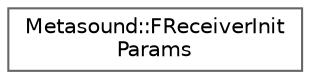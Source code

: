 digraph "Graphical Class Hierarchy"
{
 // INTERACTIVE_SVG=YES
 // LATEX_PDF_SIZE
  bgcolor="transparent";
  edge [fontname=Helvetica,fontsize=10,labelfontname=Helvetica,labelfontsize=10];
  node [fontname=Helvetica,fontsize=10,shape=box,height=0.2,width=0.4];
  rankdir="LR";
  Node0 [id="Node000000",label="Metasound::FReceiverInit\lParams",height=0.2,width=0.4,color="grey40", fillcolor="white", style="filled",URL="$d2/d01/structMetasound_1_1FReceiverInitParams.html",tooltip=" "];
}
